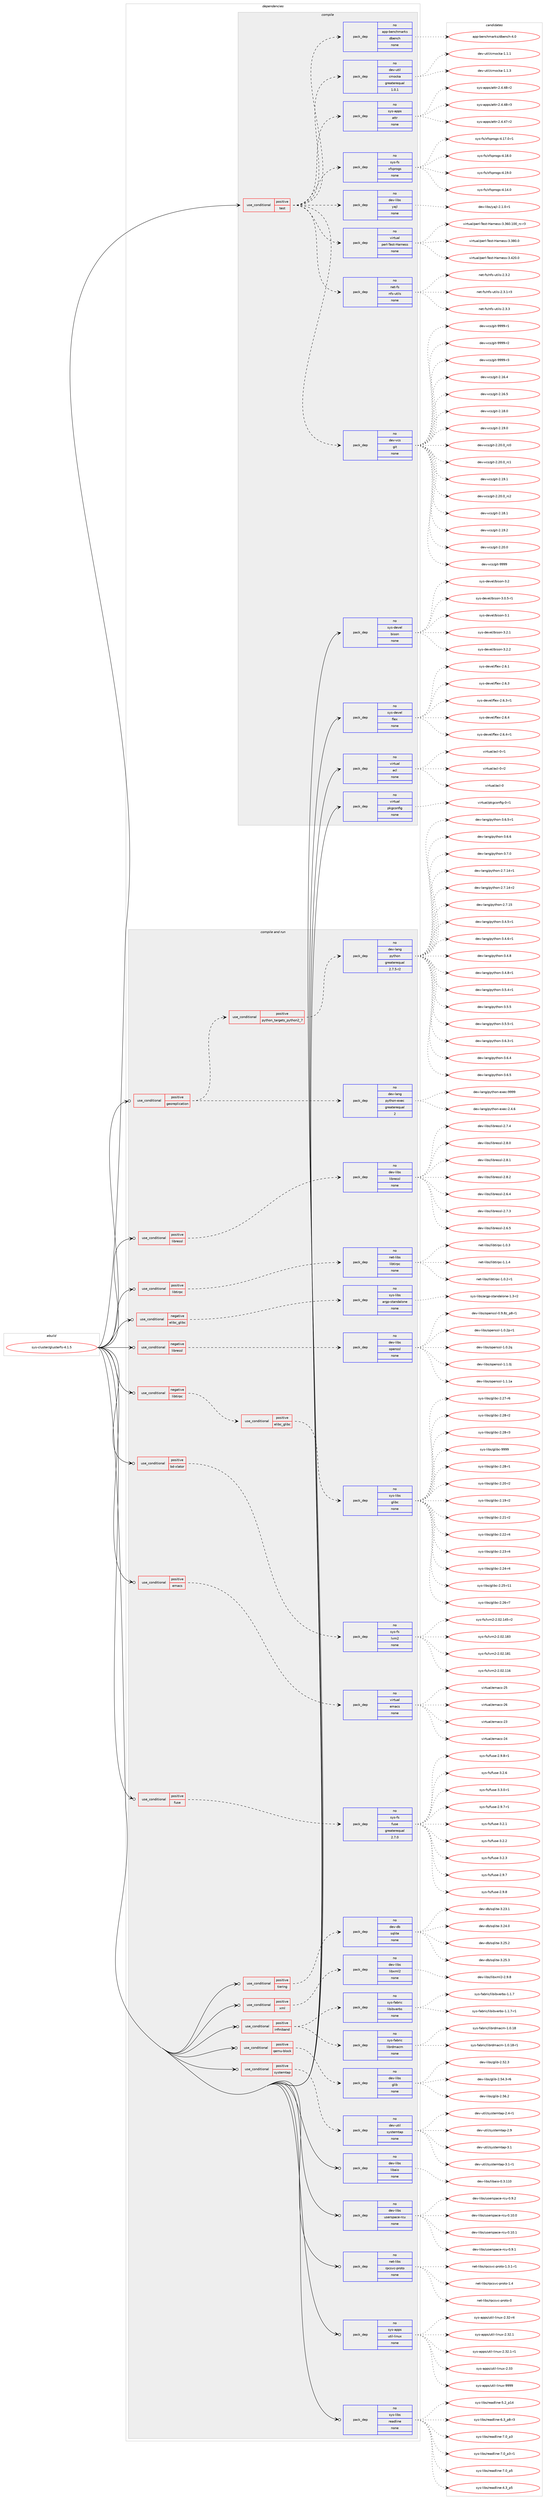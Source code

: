 digraph prolog {

# *************
# Graph options
# *************

newrank=true;
concentrate=true;
compound=true;
graph [rankdir=LR,fontname=Helvetica,fontsize=10,ranksep=1.5];#, ranksep=2.5, nodesep=0.2];
edge  [arrowhead=vee];
node  [fontname=Helvetica,fontsize=10];

# **********
# The ebuild
# **********

subgraph cluster_leftcol {
color=gray;
rank=same;
label=<<i>ebuild</i>>;
id [label="sys-cluster/glusterfs-4.1.5", color=red, width=4, href="../sys-cluster/glusterfs-4.1.5.svg"];
}

# ****************
# The dependencies
# ****************

subgraph cluster_midcol {
color=gray;
label=<<i>dependencies</i>>;
subgraph cluster_compile {
fillcolor="#eeeeee";
style=filled;
label=<<i>compile</i>>;
subgraph cond859 {
dependency6394 [label=<<TABLE BORDER="0" CELLBORDER="1" CELLSPACING="0" CELLPADDING="4"><TR><TD ROWSPAN="3" CELLPADDING="10">use_conditional</TD></TR><TR><TD>positive</TD></TR><TR><TD>test</TD></TR></TABLE>>, shape=none, color=red];
subgraph pack5401 {
dependency6395 [label=<<TABLE BORDER="0" CELLBORDER="1" CELLSPACING="0" CELLPADDING="4" WIDTH="220"><TR><TD ROWSPAN="6" CELLPADDING="30">pack_dep</TD></TR><TR><TD WIDTH="110">no</TD></TR><TR><TD>dev-util</TD></TR><TR><TD>cmocka</TD></TR><TR><TD>greaterequal</TD></TR><TR><TD>1.0.1</TD></TR></TABLE>>, shape=none, color=blue];
}
dependency6394:e -> dependency6395:w [weight=20,style="dashed",arrowhead="vee"];
subgraph pack5402 {
dependency6396 [label=<<TABLE BORDER="0" CELLBORDER="1" CELLSPACING="0" CELLPADDING="4" WIDTH="220"><TR><TD ROWSPAN="6" CELLPADDING="30">pack_dep</TD></TR><TR><TD WIDTH="110">no</TD></TR><TR><TD>app-benchmarks</TD></TR><TR><TD>dbench</TD></TR><TR><TD>none</TD></TR><TR><TD></TD></TR></TABLE>>, shape=none, color=blue];
}
dependency6394:e -> dependency6396:w [weight=20,style="dashed",arrowhead="vee"];
subgraph pack5403 {
dependency6397 [label=<<TABLE BORDER="0" CELLBORDER="1" CELLSPACING="0" CELLPADDING="4" WIDTH="220"><TR><TD ROWSPAN="6" CELLPADDING="30">pack_dep</TD></TR><TR><TD WIDTH="110">no</TD></TR><TR><TD>dev-vcs</TD></TR><TR><TD>git</TD></TR><TR><TD>none</TD></TR><TR><TD></TD></TR></TABLE>>, shape=none, color=blue];
}
dependency6394:e -> dependency6397:w [weight=20,style="dashed",arrowhead="vee"];
subgraph pack5404 {
dependency6398 [label=<<TABLE BORDER="0" CELLBORDER="1" CELLSPACING="0" CELLPADDING="4" WIDTH="220"><TR><TD ROWSPAN="6" CELLPADDING="30">pack_dep</TD></TR><TR><TD WIDTH="110">no</TD></TR><TR><TD>net-fs</TD></TR><TR><TD>nfs-utils</TD></TR><TR><TD>none</TD></TR><TR><TD></TD></TR></TABLE>>, shape=none, color=blue];
}
dependency6394:e -> dependency6398:w [weight=20,style="dashed",arrowhead="vee"];
subgraph pack5405 {
dependency6399 [label=<<TABLE BORDER="0" CELLBORDER="1" CELLSPACING="0" CELLPADDING="4" WIDTH="220"><TR><TD ROWSPAN="6" CELLPADDING="30">pack_dep</TD></TR><TR><TD WIDTH="110">no</TD></TR><TR><TD>virtual</TD></TR><TR><TD>perl-Test-Harness</TD></TR><TR><TD>none</TD></TR><TR><TD></TD></TR></TABLE>>, shape=none, color=blue];
}
dependency6394:e -> dependency6399:w [weight=20,style="dashed",arrowhead="vee"];
subgraph pack5406 {
dependency6400 [label=<<TABLE BORDER="0" CELLBORDER="1" CELLSPACING="0" CELLPADDING="4" WIDTH="220"><TR><TD ROWSPAN="6" CELLPADDING="30">pack_dep</TD></TR><TR><TD WIDTH="110">no</TD></TR><TR><TD>dev-libs</TD></TR><TR><TD>yajl</TD></TR><TR><TD>none</TD></TR><TR><TD></TD></TR></TABLE>>, shape=none, color=blue];
}
dependency6394:e -> dependency6400:w [weight=20,style="dashed",arrowhead="vee"];
subgraph pack5407 {
dependency6401 [label=<<TABLE BORDER="0" CELLBORDER="1" CELLSPACING="0" CELLPADDING="4" WIDTH="220"><TR><TD ROWSPAN="6" CELLPADDING="30">pack_dep</TD></TR><TR><TD WIDTH="110">no</TD></TR><TR><TD>sys-fs</TD></TR><TR><TD>xfsprogs</TD></TR><TR><TD>none</TD></TR><TR><TD></TD></TR></TABLE>>, shape=none, color=blue];
}
dependency6394:e -> dependency6401:w [weight=20,style="dashed",arrowhead="vee"];
subgraph pack5408 {
dependency6402 [label=<<TABLE BORDER="0" CELLBORDER="1" CELLSPACING="0" CELLPADDING="4" WIDTH="220"><TR><TD ROWSPAN="6" CELLPADDING="30">pack_dep</TD></TR><TR><TD WIDTH="110">no</TD></TR><TR><TD>sys-apps</TD></TR><TR><TD>attr</TD></TR><TR><TD>none</TD></TR><TR><TD></TD></TR></TABLE>>, shape=none, color=blue];
}
dependency6394:e -> dependency6402:w [weight=20,style="dashed",arrowhead="vee"];
}
id:e -> dependency6394:w [weight=20,style="solid",arrowhead="vee"];
subgraph pack5409 {
dependency6403 [label=<<TABLE BORDER="0" CELLBORDER="1" CELLSPACING="0" CELLPADDING="4" WIDTH="220"><TR><TD ROWSPAN="6" CELLPADDING="30">pack_dep</TD></TR><TR><TD WIDTH="110">no</TD></TR><TR><TD>sys-devel</TD></TR><TR><TD>bison</TD></TR><TR><TD>none</TD></TR><TR><TD></TD></TR></TABLE>>, shape=none, color=blue];
}
id:e -> dependency6403:w [weight=20,style="solid",arrowhead="vee"];
subgraph pack5410 {
dependency6404 [label=<<TABLE BORDER="0" CELLBORDER="1" CELLSPACING="0" CELLPADDING="4" WIDTH="220"><TR><TD ROWSPAN="6" CELLPADDING="30">pack_dep</TD></TR><TR><TD WIDTH="110">no</TD></TR><TR><TD>sys-devel</TD></TR><TR><TD>flex</TD></TR><TR><TD>none</TD></TR><TR><TD></TD></TR></TABLE>>, shape=none, color=blue];
}
id:e -> dependency6404:w [weight=20,style="solid",arrowhead="vee"];
subgraph pack5411 {
dependency6405 [label=<<TABLE BORDER="0" CELLBORDER="1" CELLSPACING="0" CELLPADDING="4" WIDTH="220"><TR><TD ROWSPAN="6" CELLPADDING="30">pack_dep</TD></TR><TR><TD WIDTH="110">no</TD></TR><TR><TD>virtual</TD></TR><TR><TD>acl</TD></TR><TR><TD>none</TD></TR><TR><TD></TD></TR></TABLE>>, shape=none, color=blue];
}
id:e -> dependency6405:w [weight=20,style="solid",arrowhead="vee"];
subgraph pack5412 {
dependency6406 [label=<<TABLE BORDER="0" CELLBORDER="1" CELLSPACING="0" CELLPADDING="4" WIDTH="220"><TR><TD ROWSPAN="6" CELLPADDING="30">pack_dep</TD></TR><TR><TD WIDTH="110">no</TD></TR><TR><TD>virtual</TD></TR><TR><TD>pkgconfig</TD></TR><TR><TD>none</TD></TR><TR><TD></TD></TR></TABLE>>, shape=none, color=blue];
}
id:e -> dependency6406:w [weight=20,style="solid",arrowhead="vee"];
}
subgraph cluster_compileandrun {
fillcolor="#eeeeee";
style=filled;
label=<<i>compile and run</i>>;
subgraph cond860 {
dependency6407 [label=<<TABLE BORDER="0" CELLBORDER="1" CELLSPACING="0" CELLPADDING="4"><TR><TD ROWSPAN="3" CELLPADDING="10">use_conditional</TD></TR><TR><TD>negative</TD></TR><TR><TD>elibc_glibc</TD></TR></TABLE>>, shape=none, color=red];
subgraph pack5413 {
dependency6408 [label=<<TABLE BORDER="0" CELLBORDER="1" CELLSPACING="0" CELLPADDING="4" WIDTH="220"><TR><TD ROWSPAN="6" CELLPADDING="30">pack_dep</TD></TR><TR><TD WIDTH="110">no</TD></TR><TR><TD>sys-libs</TD></TR><TR><TD>argp-standalone</TD></TR><TR><TD>none</TD></TR><TR><TD></TD></TR></TABLE>>, shape=none, color=blue];
}
dependency6407:e -> dependency6408:w [weight=20,style="dashed",arrowhead="vee"];
}
id:e -> dependency6407:w [weight=20,style="solid",arrowhead="odotvee"];
subgraph cond861 {
dependency6409 [label=<<TABLE BORDER="0" CELLBORDER="1" CELLSPACING="0" CELLPADDING="4"><TR><TD ROWSPAN="3" CELLPADDING="10">use_conditional</TD></TR><TR><TD>negative</TD></TR><TR><TD>libressl</TD></TR></TABLE>>, shape=none, color=red];
subgraph pack5414 {
dependency6410 [label=<<TABLE BORDER="0" CELLBORDER="1" CELLSPACING="0" CELLPADDING="4" WIDTH="220"><TR><TD ROWSPAN="6" CELLPADDING="30">pack_dep</TD></TR><TR><TD WIDTH="110">no</TD></TR><TR><TD>dev-libs</TD></TR><TR><TD>openssl</TD></TR><TR><TD>none</TD></TR><TR><TD></TD></TR></TABLE>>, shape=none, color=blue];
}
dependency6409:e -> dependency6410:w [weight=20,style="dashed",arrowhead="vee"];
}
id:e -> dependency6409:w [weight=20,style="solid",arrowhead="odotvee"];
subgraph cond862 {
dependency6411 [label=<<TABLE BORDER="0" CELLBORDER="1" CELLSPACING="0" CELLPADDING="4"><TR><TD ROWSPAN="3" CELLPADDING="10">use_conditional</TD></TR><TR><TD>negative</TD></TR><TR><TD>libtirpc</TD></TR></TABLE>>, shape=none, color=red];
subgraph cond863 {
dependency6412 [label=<<TABLE BORDER="0" CELLBORDER="1" CELLSPACING="0" CELLPADDING="4"><TR><TD ROWSPAN="3" CELLPADDING="10">use_conditional</TD></TR><TR><TD>positive</TD></TR><TR><TD>elibc_glibc</TD></TR></TABLE>>, shape=none, color=red];
subgraph pack5415 {
dependency6413 [label=<<TABLE BORDER="0" CELLBORDER="1" CELLSPACING="0" CELLPADDING="4" WIDTH="220"><TR><TD ROWSPAN="6" CELLPADDING="30">pack_dep</TD></TR><TR><TD WIDTH="110">no</TD></TR><TR><TD>sys-libs</TD></TR><TR><TD>glibc</TD></TR><TR><TD>none</TD></TR><TR><TD></TD></TR></TABLE>>, shape=none, color=blue];
}
dependency6412:e -> dependency6413:w [weight=20,style="dashed",arrowhead="vee"];
}
dependency6411:e -> dependency6412:w [weight=20,style="dashed",arrowhead="vee"];
}
id:e -> dependency6411:w [weight=20,style="solid",arrowhead="odotvee"];
subgraph cond864 {
dependency6414 [label=<<TABLE BORDER="0" CELLBORDER="1" CELLSPACING="0" CELLPADDING="4"><TR><TD ROWSPAN="3" CELLPADDING="10">use_conditional</TD></TR><TR><TD>positive</TD></TR><TR><TD>bd-xlator</TD></TR></TABLE>>, shape=none, color=red];
subgraph pack5416 {
dependency6415 [label=<<TABLE BORDER="0" CELLBORDER="1" CELLSPACING="0" CELLPADDING="4" WIDTH="220"><TR><TD ROWSPAN="6" CELLPADDING="30">pack_dep</TD></TR><TR><TD WIDTH="110">no</TD></TR><TR><TD>sys-fs</TD></TR><TR><TD>lvm2</TD></TR><TR><TD>none</TD></TR><TR><TD></TD></TR></TABLE>>, shape=none, color=blue];
}
dependency6414:e -> dependency6415:w [weight=20,style="dashed",arrowhead="vee"];
}
id:e -> dependency6414:w [weight=20,style="solid",arrowhead="odotvee"];
subgraph cond865 {
dependency6416 [label=<<TABLE BORDER="0" CELLBORDER="1" CELLSPACING="0" CELLPADDING="4"><TR><TD ROWSPAN="3" CELLPADDING="10">use_conditional</TD></TR><TR><TD>positive</TD></TR><TR><TD>emacs</TD></TR></TABLE>>, shape=none, color=red];
subgraph pack5417 {
dependency6417 [label=<<TABLE BORDER="0" CELLBORDER="1" CELLSPACING="0" CELLPADDING="4" WIDTH="220"><TR><TD ROWSPAN="6" CELLPADDING="30">pack_dep</TD></TR><TR><TD WIDTH="110">no</TD></TR><TR><TD>virtual</TD></TR><TR><TD>emacs</TD></TR><TR><TD>none</TD></TR><TR><TD></TD></TR></TABLE>>, shape=none, color=blue];
}
dependency6416:e -> dependency6417:w [weight=20,style="dashed",arrowhead="vee"];
}
id:e -> dependency6416:w [weight=20,style="solid",arrowhead="odotvee"];
subgraph cond866 {
dependency6418 [label=<<TABLE BORDER="0" CELLBORDER="1" CELLSPACING="0" CELLPADDING="4"><TR><TD ROWSPAN="3" CELLPADDING="10">use_conditional</TD></TR><TR><TD>positive</TD></TR><TR><TD>fuse</TD></TR></TABLE>>, shape=none, color=red];
subgraph pack5418 {
dependency6419 [label=<<TABLE BORDER="0" CELLBORDER="1" CELLSPACING="0" CELLPADDING="4" WIDTH="220"><TR><TD ROWSPAN="6" CELLPADDING="30">pack_dep</TD></TR><TR><TD WIDTH="110">no</TD></TR><TR><TD>sys-fs</TD></TR><TR><TD>fuse</TD></TR><TR><TD>greaterequal</TD></TR><TR><TD>2.7.0</TD></TR></TABLE>>, shape=none, color=blue];
}
dependency6418:e -> dependency6419:w [weight=20,style="dashed",arrowhead="vee"];
}
id:e -> dependency6418:w [weight=20,style="solid",arrowhead="odotvee"];
subgraph cond867 {
dependency6420 [label=<<TABLE BORDER="0" CELLBORDER="1" CELLSPACING="0" CELLPADDING="4"><TR><TD ROWSPAN="3" CELLPADDING="10">use_conditional</TD></TR><TR><TD>positive</TD></TR><TR><TD>georeplication</TD></TR></TABLE>>, shape=none, color=red];
subgraph cond868 {
dependency6421 [label=<<TABLE BORDER="0" CELLBORDER="1" CELLSPACING="0" CELLPADDING="4"><TR><TD ROWSPAN="3" CELLPADDING="10">use_conditional</TD></TR><TR><TD>positive</TD></TR><TR><TD>python_targets_python2_7</TD></TR></TABLE>>, shape=none, color=red];
subgraph pack5419 {
dependency6422 [label=<<TABLE BORDER="0" CELLBORDER="1" CELLSPACING="0" CELLPADDING="4" WIDTH="220"><TR><TD ROWSPAN="6" CELLPADDING="30">pack_dep</TD></TR><TR><TD WIDTH="110">no</TD></TR><TR><TD>dev-lang</TD></TR><TR><TD>python</TD></TR><TR><TD>greaterequal</TD></TR><TR><TD>2.7.5-r2</TD></TR></TABLE>>, shape=none, color=blue];
}
dependency6421:e -> dependency6422:w [weight=20,style="dashed",arrowhead="vee"];
}
dependency6420:e -> dependency6421:w [weight=20,style="dashed",arrowhead="vee"];
subgraph pack5420 {
dependency6423 [label=<<TABLE BORDER="0" CELLBORDER="1" CELLSPACING="0" CELLPADDING="4" WIDTH="220"><TR><TD ROWSPAN="6" CELLPADDING="30">pack_dep</TD></TR><TR><TD WIDTH="110">no</TD></TR><TR><TD>dev-lang</TD></TR><TR><TD>python-exec</TD></TR><TR><TD>greaterequal</TD></TR><TR><TD>2</TD></TR></TABLE>>, shape=none, color=blue];
}
dependency6420:e -> dependency6423:w [weight=20,style="dashed",arrowhead="vee"];
}
id:e -> dependency6420:w [weight=20,style="solid",arrowhead="odotvee"];
subgraph cond869 {
dependency6424 [label=<<TABLE BORDER="0" CELLBORDER="1" CELLSPACING="0" CELLPADDING="4"><TR><TD ROWSPAN="3" CELLPADDING="10">use_conditional</TD></TR><TR><TD>positive</TD></TR><TR><TD>infiniband</TD></TR></TABLE>>, shape=none, color=red];
subgraph pack5421 {
dependency6425 [label=<<TABLE BORDER="0" CELLBORDER="1" CELLSPACING="0" CELLPADDING="4" WIDTH="220"><TR><TD ROWSPAN="6" CELLPADDING="30">pack_dep</TD></TR><TR><TD WIDTH="110">no</TD></TR><TR><TD>sys-fabric</TD></TR><TR><TD>libibverbs</TD></TR><TR><TD>none</TD></TR><TR><TD></TD></TR></TABLE>>, shape=none, color=blue];
}
dependency6424:e -> dependency6425:w [weight=20,style="dashed",arrowhead="vee"];
subgraph pack5422 {
dependency6426 [label=<<TABLE BORDER="0" CELLBORDER="1" CELLSPACING="0" CELLPADDING="4" WIDTH="220"><TR><TD ROWSPAN="6" CELLPADDING="30">pack_dep</TD></TR><TR><TD WIDTH="110">no</TD></TR><TR><TD>sys-fabric</TD></TR><TR><TD>librdmacm</TD></TR><TR><TD>none</TD></TR><TR><TD></TD></TR></TABLE>>, shape=none, color=blue];
}
dependency6424:e -> dependency6426:w [weight=20,style="dashed",arrowhead="vee"];
}
id:e -> dependency6424:w [weight=20,style="solid",arrowhead="odotvee"];
subgraph cond870 {
dependency6427 [label=<<TABLE BORDER="0" CELLBORDER="1" CELLSPACING="0" CELLPADDING="4"><TR><TD ROWSPAN="3" CELLPADDING="10">use_conditional</TD></TR><TR><TD>positive</TD></TR><TR><TD>libressl</TD></TR></TABLE>>, shape=none, color=red];
subgraph pack5423 {
dependency6428 [label=<<TABLE BORDER="0" CELLBORDER="1" CELLSPACING="0" CELLPADDING="4" WIDTH="220"><TR><TD ROWSPAN="6" CELLPADDING="30">pack_dep</TD></TR><TR><TD WIDTH="110">no</TD></TR><TR><TD>dev-libs</TD></TR><TR><TD>libressl</TD></TR><TR><TD>none</TD></TR><TR><TD></TD></TR></TABLE>>, shape=none, color=blue];
}
dependency6427:e -> dependency6428:w [weight=20,style="dashed",arrowhead="vee"];
}
id:e -> dependency6427:w [weight=20,style="solid",arrowhead="odotvee"];
subgraph cond871 {
dependency6429 [label=<<TABLE BORDER="0" CELLBORDER="1" CELLSPACING="0" CELLPADDING="4"><TR><TD ROWSPAN="3" CELLPADDING="10">use_conditional</TD></TR><TR><TD>positive</TD></TR><TR><TD>libtirpc</TD></TR></TABLE>>, shape=none, color=red];
subgraph pack5424 {
dependency6430 [label=<<TABLE BORDER="0" CELLBORDER="1" CELLSPACING="0" CELLPADDING="4" WIDTH="220"><TR><TD ROWSPAN="6" CELLPADDING="30">pack_dep</TD></TR><TR><TD WIDTH="110">no</TD></TR><TR><TD>net-libs</TD></TR><TR><TD>libtirpc</TD></TR><TR><TD>none</TD></TR><TR><TD></TD></TR></TABLE>>, shape=none, color=blue];
}
dependency6429:e -> dependency6430:w [weight=20,style="dashed",arrowhead="vee"];
}
id:e -> dependency6429:w [weight=20,style="solid",arrowhead="odotvee"];
subgraph cond872 {
dependency6431 [label=<<TABLE BORDER="0" CELLBORDER="1" CELLSPACING="0" CELLPADDING="4"><TR><TD ROWSPAN="3" CELLPADDING="10">use_conditional</TD></TR><TR><TD>positive</TD></TR><TR><TD>qemu-block</TD></TR></TABLE>>, shape=none, color=red];
subgraph pack5425 {
dependency6432 [label=<<TABLE BORDER="0" CELLBORDER="1" CELLSPACING="0" CELLPADDING="4" WIDTH="220"><TR><TD ROWSPAN="6" CELLPADDING="30">pack_dep</TD></TR><TR><TD WIDTH="110">no</TD></TR><TR><TD>dev-libs</TD></TR><TR><TD>glib</TD></TR><TR><TD>none</TD></TR><TR><TD></TD></TR></TABLE>>, shape=none, color=blue];
}
dependency6431:e -> dependency6432:w [weight=20,style="dashed",arrowhead="vee"];
}
id:e -> dependency6431:w [weight=20,style="solid",arrowhead="odotvee"];
subgraph cond873 {
dependency6433 [label=<<TABLE BORDER="0" CELLBORDER="1" CELLSPACING="0" CELLPADDING="4"><TR><TD ROWSPAN="3" CELLPADDING="10">use_conditional</TD></TR><TR><TD>positive</TD></TR><TR><TD>systemtap</TD></TR></TABLE>>, shape=none, color=red];
subgraph pack5426 {
dependency6434 [label=<<TABLE BORDER="0" CELLBORDER="1" CELLSPACING="0" CELLPADDING="4" WIDTH="220"><TR><TD ROWSPAN="6" CELLPADDING="30">pack_dep</TD></TR><TR><TD WIDTH="110">no</TD></TR><TR><TD>dev-util</TD></TR><TR><TD>systemtap</TD></TR><TR><TD>none</TD></TR><TR><TD></TD></TR></TABLE>>, shape=none, color=blue];
}
dependency6433:e -> dependency6434:w [weight=20,style="dashed",arrowhead="vee"];
}
id:e -> dependency6433:w [weight=20,style="solid",arrowhead="odotvee"];
subgraph cond874 {
dependency6435 [label=<<TABLE BORDER="0" CELLBORDER="1" CELLSPACING="0" CELLPADDING="4"><TR><TD ROWSPAN="3" CELLPADDING="10">use_conditional</TD></TR><TR><TD>positive</TD></TR><TR><TD>tiering</TD></TR></TABLE>>, shape=none, color=red];
subgraph pack5427 {
dependency6436 [label=<<TABLE BORDER="0" CELLBORDER="1" CELLSPACING="0" CELLPADDING="4" WIDTH="220"><TR><TD ROWSPAN="6" CELLPADDING="30">pack_dep</TD></TR><TR><TD WIDTH="110">no</TD></TR><TR><TD>dev-db</TD></TR><TR><TD>sqlite</TD></TR><TR><TD>none</TD></TR><TR><TD></TD></TR></TABLE>>, shape=none, color=blue];
}
dependency6435:e -> dependency6436:w [weight=20,style="dashed",arrowhead="vee"];
}
id:e -> dependency6435:w [weight=20,style="solid",arrowhead="odotvee"];
subgraph cond875 {
dependency6437 [label=<<TABLE BORDER="0" CELLBORDER="1" CELLSPACING="0" CELLPADDING="4"><TR><TD ROWSPAN="3" CELLPADDING="10">use_conditional</TD></TR><TR><TD>positive</TD></TR><TR><TD>xml</TD></TR></TABLE>>, shape=none, color=red];
subgraph pack5428 {
dependency6438 [label=<<TABLE BORDER="0" CELLBORDER="1" CELLSPACING="0" CELLPADDING="4" WIDTH="220"><TR><TD ROWSPAN="6" CELLPADDING="30">pack_dep</TD></TR><TR><TD WIDTH="110">no</TD></TR><TR><TD>dev-libs</TD></TR><TR><TD>libxml2</TD></TR><TR><TD>none</TD></TR><TR><TD></TD></TR></TABLE>>, shape=none, color=blue];
}
dependency6437:e -> dependency6438:w [weight=20,style="dashed",arrowhead="vee"];
}
id:e -> dependency6437:w [weight=20,style="solid",arrowhead="odotvee"];
subgraph pack5429 {
dependency6439 [label=<<TABLE BORDER="0" CELLBORDER="1" CELLSPACING="0" CELLPADDING="4" WIDTH="220"><TR><TD ROWSPAN="6" CELLPADDING="30">pack_dep</TD></TR><TR><TD WIDTH="110">no</TD></TR><TR><TD>dev-libs</TD></TR><TR><TD>libaio</TD></TR><TR><TD>none</TD></TR><TR><TD></TD></TR></TABLE>>, shape=none, color=blue];
}
id:e -> dependency6439:w [weight=20,style="solid",arrowhead="odotvee"];
subgraph pack5430 {
dependency6440 [label=<<TABLE BORDER="0" CELLBORDER="1" CELLSPACING="0" CELLPADDING="4" WIDTH="220"><TR><TD ROWSPAN="6" CELLPADDING="30">pack_dep</TD></TR><TR><TD WIDTH="110">no</TD></TR><TR><TD>dev-libs</TD></TR><TR><TD>userspace-rcu</TD></TR><TR><TD>none</TD></TR><TR><TD></TD></TR></TABLE>>, shape=none, color=blue];
}
id:e -> dependency6440:w [weight=20,style="solid",arrowhead="odotvee"];
subgraph pack5431 {
dependency6441 [label=<<TABLE BORDER="0" CELLBORDER="1" CELLSPACING="0" CELLPADDING="4" WIDTH="220"><TR><TD ROWSPAN="6" CELLPADDING="30">pack_dep</TD></TR><TR><TD WIDTH="110">no</TD></TR><TR><TD>net-libs</TD></TR><TR><TD>rpcsvc-proto</TD></TR><TR><TD>none</TD></TR><TR><TD></TD></TR></TABLE>>, shape=none, color=blue];
}
id:e -> dependency6441:w [weight=20,style="solid",arrowhead="odotvee"];
subgraph pack5432 {
dependency6442 [label=<<TABLE BORDER="0" CELLBORDER="1" CELLSPACING="0" CELLPADDING="4" WIDTH="220"><TR><TD ROWSPAN="6" CELLPADDING="30">pack_dep</TD></TR><TR><TD WIDTH="110">no</TD></TR><TR><TD>sys-apps</TD></TR><TR><TD>util-linux</TD></TR><TR><TD>none</TD></TR><TR><TD></TD></TR></TABLE>>, shape=none, color=blue];
}
id:e -> dependency6442:w [weight=20,style="solid",arrowhead="odotvee"];
subgraph pack5433 {
dependency6443 [label=<<TABLE BORDER="0" CELLBORDER="1" CELLSPACING="0" CELLPADDING="4" WIDTH="220"><TR><TD ROWSPAN="6" CELLPADDING="30">pack_dep</TD></TR><TR><TD WIDTH="110">no</TD></TR><TR><TD>sys-libs</TD></TR><TR><TD>readline</TD></TR><TR><TD>none</TD></TR><TR><TD></TD></TR></TABLE>>, shape=none, color=blue];
}
id:e -> dependency6443:w [weight=20,style="solid",arrowhead="odotvee"];
}
subgraph cluster_run {
fillcolor="#eeeeee";
style=filled;
label=<<i>run</i>>;
}
}

# **************
# The candidates
# **************

subgraph cluster_choices {
rank=same;
color=gray;
label=<<i>candidates</i>>;

subgraph choice5401 {
color=black;
nodesep=1;
choice1001011184511711610510847991091119910797454946494649 [label="dev-util/cmocka-1.1.1", color=red, width=4,href="../dev-util/cmocka-1.1.1.svg"];
choice1001011184511711610510847991091119910797454946494651 [label="dev-util/cmocka-1.1.3", color=red, width=4,href="../dev-util/cmocka-1.1.3.svg"];
dependency6395:e -> choice1001011184511711610510847991091119910797454946494649:w [style=dotted,weight="100"];
dependency6395:e -> choice1001011184511711610510847991091119910797454946494651:w [style=dotted,weight="100"];
}
subgraph choice5402 {
color=black;
nodesep=1;
choice971121124598101110991041099711410711547100981011109910445524648 [label="app-benchmarks/dbench-4.0", color=red, width=4,href="../app-benchmarks/dbench-4.0.svg"];
dependency6396:e -> choice971121124598101110991041099711410711547100981011109910445524648:w [style=dotted,weight="100"];
}
subgraph choice5403 {
color=black;
nodesep=1;
choice10010111845118991154710310511645504649544652 [label="dev-vcs/git-2.16.4", color=red, width=4,href="../dev-vcs/git-2.16.4.svg"];
choice10010111845118991154710310511645504649544653 [label="dev-vcs/git-2.16.5", color=red, width=4,href="../dev-vcs/git-2.16.5.svg"];
choice10010111845118991154710310511645504649564648 [label="dev-vcs/git-2.18.0", color=red, width=4,href="../dev-vcs/git-2.18.0.svg"];
choice10010111845118991154710310511645504649574648 [label="dev-vcs/git-2.19.0", color=red, width=4,href="../dev-vcs/git-2.19.0.svg"];
choice10010111845118991154710310511645504650484648951149948 [label="dev-vcs/git-2.20.0_rc0", color=red, width=4,href="../dev-vcs/git-2.20.0_rc0.svg"];
choice10010111845118991154710310511645504650484648951149949 [label="dev-vcs/git-2.20.0_rc1", color=red, width=4,href="../dev-vcs/git-2.20.0_rc1.svg"];
choice10010111845118991154710310511645504649574649 [label="dev-vcs/git-2.19.1", color=red, width=4,href="../dev-vcs/git-2.19.1.svg"];
choice10010111845118991154710310511645504650484648951149950 [label="dev-vcs/git-2.20.0_rc2", color=red, width=4,href="../dev-vcs/git-2.20.0_rc2.svg"];
choice10010111845118991154710310511645504649564649 [label="dev-vcs/git-2.18.1", color=red, width=4,href="../dev-vcs/git-2.18.1.svg"];
choice10010111845118991154710310511645504649574650 [label="dev-vcs/git-2.19.2", color=red, width=4,href="../dev-vcs/git-2.19.2.svg"];
choice10010111845118991154710310511645504650484648 [label="dev-vcs/git-2.20.0", color=red, width=4,href="../dev-vcs/git-2.20.0.svg"];
choice1001011184511899115471031051164557575757 [label="dev-vcs/git-9999", color=red, width=4,href="../dev-vcs/git-9999.svg"];
choice10010111845118991154710310511645575757574511449 [label="dev-vcs/git-9999-r1", color=red, width=4,href="../dev-vcs/git-9999-r1.svg"];
choice10010111845118991154710310511645575757574511450 [label="dev-vcs/git-9999-r2", color=red, width=4,href="../dev-vcs/git-9999-r2.svg"];
choice10010111845118991154710310511645575757574511451 [label="dev-vcs/git-9999-r3", color=red, width=4,href="../dev-vcs/git-9999-r3.svg"];
dependency6397:e -> choice10010111845118991154710310511645504649544652:w [style=dotted,weight="100"];
dependency6397:e -> choice10010111845118991154710310511645504649544653:w [style=dotted,weight="100"];
dependency6397:e -> choice10010111845118991154710310511645504649564648:w [style=dotted,weight="100"];
dependency6397:e -> choice10010111845118991154710310511645504649574648:w [style=dotted,weight="100"];
dependency6397:e -> choice10010111845118991154710310511645504650484648951149948:w [style=dotted,weight="100"];
dependency6397:e -> choice10010111845118991154710310511645504650484648951149949:w [style=dotted,weight="100"];
dependency6397:e -> choice10010111845118991154710310511645504649574649:w [style=dotted,weight="100"];
dependency6397:e -> choice10010111845118991154710310511645504650484648951149950:w [style=dotted,weight="100"];
dependency6397:e -> choice10010111845118991154710310511645504649564649:w [style=dotted,weight="100"];
dependency6397:e -> choice10010111845118991154710310511645504649574650:w [style=dotted,weight="100"];
dependency6397:e -> choice10010111845118991154710310511645504650484648:w [style=dotted,weight="100"];
dependency6397:e -> choice1001011184511899115471031051164557575757:w [style=dotted,weight="100"];
dependency6397:e -> choice10010111845118991154710310511645575757574511449:w [style=dotted,weight="100"];
dependency6397:e -> choice10010111845118991154710310511645575757574511450:w [style=dotted,weight="100"];
dependency6397:e -> choice10010111845118991154710310511645575757574511451:w [style=dotted,weight="100"];
}
subgraph choice5404 {
color=black;
nodesep=1;
choice110101116451021154711010211545117116105108115455046514650 [label="net-fs/nfs-utils-2.3.2", color=red, width=4,href="../net-fs/nfs-utils-2.3.2.svg"];
choice1101011164510211547110102115451171161051081154550465146494511451 [label="net-fs/nfs-utils-2.3.1-r3", color=red, width=4,href="../net-fs/nfs-utils-2.3.1-r3.svg"];
choice110101116451021154711010211545117116105108115455046514651 [label="net-fs/nfs-utils-2.3.3", color=red, width=4,href="../net-fs/nfs-utils-2.3.3.svg"];
dependency6398:e -> choice110101116451021154711010211545117116105108115455046514650:w [style=dotted,weight="100"];
dependency6398:e -> choice1101011164510211547110102115451171161051081154550465146494511451:w [style=dotted,weight="100"];
dependency6398:e -> choice110101116451021154711010211545117116105108115455046514651:w [style=dotted,weight="100"];
}
subgraph choice5405 {
color=black;
nodesep=1;
choice118105114116117971084711210111410845841011151164572971141101011151154551465154484649484895114994511451 [label="virtual/perl-Test-Harness-3.360.100_rc-r3", color=red, width=4,href="../virtual/perl-Test-Harness-3.360.100_rc-r3.svg"];
choice118105114116117971084711210111410845841011151164572971141101011151154551465156484648 [label="virtual/perl-Test-Harness-3.380.0", color=red, width=4,href="../virtual/perl-Test-Harness-3.380.0.svg"];
choice118105114116117971084711210111410845841011151164572971141101011151154551465250484648 [label="virtual/perl-Test-Harness-3.420.0", color=red, width=4,href="../virtual/perl-Test-Harness-3.420.0.svg"];
dependency6399:e -> choice118105114116117971084711210111410845841011151164572971141101011151154551465154484649484895114994511451:w [style=dotted,weight="100"];
dependency6399:e -> choice118105114116117971084711210111410845841011151164572971141101011151154551465156484648:w [style=dotted,weight="100"];
dependency6399:e -> choice118105114116117971084711210111410845841011151164572971141101011151154551465250484648:w [style=dotted,weight="100"];
}
subgraph choice5406 {
color=black;
nodesep=1;
choice100101118451081059811547121971061084550464946484511449 [label="dev-libs/yajl-2.1.0-r1", color=red, width=4,href="../dev-libs/yajl-2.1.0-r1.svg"];
dependency6400:e -> choice100101118451081059811547121971061084550464946484511449:w [style=dotted,weight="100"];
}
subgraph choice5407 {
color=black;
nodesep=1;
choice115121115451021154712010211511211411110311545524649524648 [label="sys-fs/xfsprogs-4.14.0", color=red, width=4,href="../sys-fs/xfsprogs-4.14.0.svg"];
choice1151211154510211547120102115112114111103115455246495546484511449 [label="sys-fs/xfsprogs-4.17.0-r1", color=red, width=4,href="../sys-fs/xfsprogs-4.17.0-r1.svg"];
choice115121115451021154712010211511211411110311545524649564648 [label="sys-fs/xfsprogs-4.18.0", color=red, width=4,href="../sys-fs/xfsprogs-4.18.0.svg"];
choice115121115451021154712010211511211411110311545524649574648 [label="sys-fs/xfsprogs-4.19.0", color=red, width=4,href="../sys-fs/xfsprogs-4.19.0.svg"];
dependency6401:e -> choice115121115451021154712010211511211411110311545524649524648:w [style=dotted,weight="100"];
dependency6401:e -> choice1151211154510211547120102115112114111103115455246495546484511449:w [style=dotted,weight="100"];
dependency6401:e -> choice115121115451021154712010211511211411110311545524649564648:w [style=dotted,weight="100"];
dependency6401:e -> choice115121115451021154712010211511211411110311545524649574648:w [style=dotted,weight="100"];
}
subgraph choice5408 {
color=black;
nodesep=1;
choice11512111545971121121154797116116114455046524652554511450 [label="sys-apps/attr-2.4.47-r2", color=red, width=4,href="../sys-apps/attr-2.4.47-r2.svg"];
choice11512111545971121121154797116116114455046524652564511450 [label="sys-apps/attr-2.4.48-r2", color=red, width=4,href="../sys-apps/attr-2.4.48-r2.svg"];
choice11512111545971121121154797116116114455046524652564511451 [label="sys-apps/attr-2.4.48-r3", color=red, width=4,href="../sys-apps/attr-2.4.48-r3.svg"];
dependency6402:e -> choice11512111545971121121154797116116114455046524652554511450:w [style=dotted,weight="100"];
dependency6402:e -> choice11512111545971121121154797116116114455046524652564511450:w [style=dotted,weight="100"];
dependency6402:e -> choice11512111545971121121154797116116114455046524652564511451:w [style=dotted,weight="100"];
}
subgraph choice5409 {
color=black;
nodesep=1;
choice11512111545100101118101108479810511511111045514650 [label="sys-devel/bison-3.2", color=red, width=4,href="../sys-devel/bison-3.2.svg"];
choice1151211154510010111810110847981051151111104551464846534511449 [label="sys-devel/bison-3.0.5-r1", color=red, width=4,href="../sys-devel/bison-3.0.5-r1.svg"];
choice11512111545100101118101108479810511511111045514649 [label="sys-devel/bison-3.1", color=red, width=4,href="../sys-devel/bison-3.1.svg"];
choice115121115451001011181011084798105115111110455146504649 [label="sys-devel/bison-3.2.1", color=red, width=4,href="../sys-devel/bison-3.2.1.svg"];
choice115121115451001011181011084798105115111110455146504650 [label="sys-devel/bison-3.2.2", color=red, width=4,href="../sys-devel/bison-3.2.2.svg"];
dependency6403:e -> choice11512111545100101118101108479810511511111045514650:w [style=dotted,weight="100"];
dependency6403:e -> choice1151211154510010111810110847981051151111104551464846534511449:w [style=dotted,weight="100"];
dependency6403:e -> choice11512111545100101118101108479810511511111045514649:w [style=dotted,weight="100"];
dependency6403:e -> choice115121115451001011181011084798105115111110455146504649:w [style=dotted,weight="100"];
dependency6403:e -> choice115121115451001011181011084798105115111110455146504650:w [style=dotted,weight="100"];
}
subgraph choice5410 {
color=black;
nodesep=1;
choice1151211154510010111810110847102108101120455046544649 [label="sys-devel/flex-2.6.1", color=red, width=4,href="../sys-devel/flex-2.6.1.svg"];
choice1151211154510010111810110847102108101120455046544651 [label="sys-devel/flex-2.6.3", color=red, width=4,href="../sys-devel/flex-2.6.3.svg"];
choice11512111545100101118101108471021081011204550465446514511449 [label="sys-devel/flex-2.6.3-r1", color=red, width=4,href="../sys-devel/flex-2.6.3-r1.svg"];
choice1151211154510010111810110847102108101120455046544652 [label="sys-devel/flex-2.6.4", color=red, width=4,href="../sys-devel/flex-2.6.4.svg"];
choice11512111545100101118101108471021081011204550465446524511449 [label="sys-devel/flex-2.6.4-r1", color=red, width=4,href="../sys-devel/flex-2.6.4-r1.svg"];
dependency6404:e -> choice1151211154510010111810110847102108101120455046544649:w [style=dotted,weight="100"];
dependency6404:e -> choice1151211154510010111810110847102108101120455046544651:w [style=dotted,weight="100"];
dependency6404:e -> choice11512111545100101118101108471021081011204550465446514511449:w [style=dotted,weight="100"];
dependency6404:e -> choice1151211154510010111810110847102108101120455046544652:w [style=dotted,weight="100"];
dependency6404:e -> choice11512111545100101118101108471021081011204550465446524511449:w [style=dotted,weight="100"];
}
subgraph choice5411 {
color=black;
nodesep=1;
choice118105114116117971084797991084548 [label="virtual/acl-0", color=red, width=4,href="../virtual/acl-0.svg"];
choice1181051141161179710847979910845484511449 [label="virtual/acl-0-r1", color=red, width=4,href="../virtual/acl-0-r1.svg"];
choice1181051141161179710847979910845484511450 [label="virtual/acl-0-r2", color=red, width=4,href="../virtual/acl-0-r2.svg"];
dependency6405:e -> choice118105114116117971084797991084548:w [style=dotted,weight="100"];
dependency6405:e -> choice1181051141161179710847979910845484511449:w [style=dotted,weight="100"];
dependency6405:e -> choice1181051141161179710847979910845484511450:w [style=dotted,weight="100"];
}
subgraph choice5412 {
color=black;
nodesep=1;
choice11810511411611797108471121071039911111010210510345484511449 [label="virtual/pkgconfig-0-r1", color=red, width=4,href="../virtual/pkgconfig-0-r1.svg"];
dependency6406:e -> choice11810511411611797108471121071039911111010210510345484511449:w [style=dotted,weight="100"];
}
subgraph choice5413 {
color=black;
nodesep=1;
choice11512111545108105981154797114103112451151169711010097108111110101454946514511450 [label="sys-libs/argp-standalone-1.3-r2", color=red, width=4,href="../sys-libs/argp-standalone-1.3-r2.svg"];
dependency6408:e -> choice11512111545108105981154797114103112451151169711010097108111110101454946514511450:w [style=dotted,weight="100"];
}
subgraph choice5414 {
color=black;
nodesep=1;
choice10010111845108105981154711111210111011511510845484657465612295112564511449 [label="dev-libs/openssl-0.9.8z_p8-r1", color=red, width=4,href="../dev-libs/openssl-0.9.8z_p8-r1.svg"];
choice1001011184510810598115471111121011101151151084549464846501124511449 [label="dev-libs/openssl-1.0.2p-r1", color=red, width=4,href="../dev-libs/openssl-1.0.2p-r1.svg"];
choice100101118451081059811547111112101110115115108454946484650113 [label="dev-libs/openssl-1.0.2q", color=red, width=4,href="../dev-libs/openssl-1.0.2q.svg"];
choice100101118451081059811547111112101110115115108454946494648106 [label="dev-libs/openssl-1.1.0j", color=red, width=4,href="../dev-libs/openssl-1.1.0j.svg"];
choice10010111845108105981154711111210111011511510845494649464997 [label="dev-libs/openssl-1.1.1a", color=red, width=4,href="../dev-libs/openssl-1.1.1a.svg"];
dependency6410:e -> choice10010111845108105981154711111210111011511510845484657465612295112564511449:w [style=dotted,weight="100"];
dependency6410:e -> choice1001011184510810598115471111121011101151151084549464846501124511449:w [style=dotted,weight="100"];
dependency6410:e -> choice100101118451081059811547111112101110115115108454946484650113:w [style=dotted,weight="100"];
dependency6410:e -> choice100101118451081059811547111112101110115115108454946494648106:w [style=dotted,weight="100"];
dependency6410:e -> choice10010111845108105981154711111210111011511510845494649464997:w [style=dotted,weight="100"];
}
subgraph choice5415 {
color=black;
nodesep=1;
choice115121115451081059811547103108105989945504650564511449 [label="sys-libs/glibc-2.28-r1", color=red, width=4,href="../sys-libs/glibc-2.28-r1.svg"];
choice115121115451081059811547103108105989945504650484511450 [label="sys-libs/glibc-2.20-r2", color=red, width=4,href="../sys-libs/glibc-2.20-r2.svg"];
choice115121115451081059811547103108105989945504649574511450 [label="sys-libs/glibc-2.19-r2", color=red, width=4,href="../sys-libs/glibc-2.19-r2.svg"];
choice115121115451081059811547103108105989945504650494511450 [label="sys-libs/glibc-2.21-r2", color=red, width=4,href="../sys-libs/glibc-2.21-r2.svg"];
choice115121115451081059811547103108105989945504650504511452 [label="sys-libs/glibc-2.22-r4", color=red, width=4,href="../sys-libs/glibc-2.22-r4.svg"];
choice115121115451081059811547103108105989945504650514511452 [label="sys-libs/glibc-2.23-r4", color=red, width=4,href="../sys-libs/glibc-2.23-r4.svg"];
choice115121115451081059811547103108105989945504650524511452 [label="sys-libs/glibc-2.24-r4", color=red, width=4,href="../sys-libs/glibc-2.24-r4.svg"];
choice11512111545108105981154710310810598994550465053451144949 [label="sys-libs/glibc-2.25-r11", color=red, width=4,href="../sys-libs/glibc-2.25-r11.svg"];
choice115121115451081059811547103108105989945504650544511455 [label="sys-libs/glibc-2.26-r7", color=red, width=4,href="../sys-libs/glibc-2.26-r7.svg"];
choice115121115451081059811547103108105989945504650554511454 [label="sys-libs/glibc-2.27-r6", color=red, width=4,href="../sys-libs/glibc-2.27-r6.svg"];
choice115121115451081059811547103108105989945504650564511450 [label="sys-libs/glibc-2.28-r2", color=red, width=4,href="../sys-libs/glibc-2.28-r2.svg"];
choice115121115451081059811547103108105989945504650564511451 [label="sys-libs/glibc-2.28-r3", color=red, width=4,href="../sys-libs/glibc-2.28-r3.svg"];
choice11512111545108105981154710310810598994557575757 [label="sys-libs/glibc-9999", color=red, width=4,href="../sys-libs/glibc-9999.svg"];
dependency6413:e -> choice115121115451081059811547103108105989945504650564511449:w [style=dotted,weight="100"];
dependency6413:e -> choice115121115451081059811547103108105989945504650484511450:w [style=dotted,weight="100"];
dependency6413:e -> choice115121115451081059811547103108105989945504649574511450:w [style=dotted,weight="100"];
dependency6413:e -> choice115121115451081059811547103108105989945504650494511450:w [style=dotted,weight="100"];
dependency6413:e -> choice115121115451081059811547103108105989945504650504511452:w [style=dotted,weight="100"];
dependency6413:e -> choice115121115451081059811547103108105989945504650514511452:w [style=dotted,weight="100"];
dependency6413:e -> choice115121115451081059811547103108105989945504650524511452:w [style=dotted,weight="100"];
dependency6413:e -> choice11512111545108105981154710310810598994550465053451144949:w [style=dotted,weight="100"];
dependency6413:e -> choice115121115451081059811547103108105989945504650544511455:w [style=dotted,weight="100"];
dependency6413:e -> choice115121115451081059811547103108105989945504650554511454:w [style=dotted,weight="100"];
dependency6413:e -> choice115121115451081059811547103108105989945504650564511450:w [style=dotted,weight="100"];
dependency6413:e -> choice115121115451081059811547103108105989945504650564511451:w [style=dotted,weight="100"];
dependency6413:e -> choice11512111545108105981154710310810598994557575757:w [style=dotted,weight="100"];
}
subgraph choice5416 {
color=black;
nodesep=1;
choice115121115451021154710811810950455046485046495649 [label="sys-fs/lvm2-2.02.181", color=red, width=4,href="../sys-fs/lvm2-2.02.181.svg"];
choice115121115451021154710811810950455046485046494954 [label="sys-fs/lvm2-2.02.116", color=red, width=4,href="../sys-fs/lvm2-2.02.116.svg"];
choice1151211154510211547108118109504550464850464952534511450 [label="sys-fs/lvm2-2.02.145-r2", color=red, width=4,href="../sys-fs/lvm2-2.02.145-r2.svg"];
choice115121115451021154710811810950455046485046495651 [label="sys-fs/lvm2-2.02.183", color=red, width=4,href="../sys-fs/lvm2-2.02.183.svg"];
dependency6415:e -> choice115121115451021154710811810950455046485046495649:w [style=dotted,weight="100"];
dependency6415:e -> choice115121115451021154710811810950455046485046494954:w [style=dotted,weight="100"];
dependency6415:e -> choice1151211154510211547108118109504550464850464952534511450:w [style=dotted,weight="100"];
dependency6415:e -> choice115121115451021154710811810950455046485046495651:w [style=dotted,weight="100"];
}
subgraph choice5417 {
color=black;
nodesep=1;
choice11810511411611797108471011099799115455051 [label="virtual/emacs-23", color=red, width=4,href="../virtual/emacs-23.svg"];
choice11810511411611797108471011099799115455052 [label="virtual/emacs-24", color=red, width=4,href="../virtual/emacs-24.svg"];
choice11810511411611797108471011099799115455053 [label="virtual/emacs-25", color=red, width=4,href="../virtual/emacs-25.svg"];
choice11810511411611797108471011099799115455054 [label="virtual/emacs-26", color=red, width=4,href="../virtual/emacs-26.svg"];
dependency6417:e -> choice11810511411611797108471011099799115455051:w [style=dotted,weight="100"];
dependency6417:e -> choice11810511411611797108471011099799115455052:w [style=dotted,weight="100"];
dependency6417:e -> choice11810511411611797108471011099799115455053:w [style=dotted,weight="100"];
dependency6417:e -> choice11810511411611797108471011099799115455054:w [style=dotted,weight="100"];
}
subgraph choice5418 {
color=black;
nodesep=1;
choice11512111545102115471021171151014550465746554511449 [label="sys-fs/fuse-2.9.7-r1", color=red, width=4,href="../sys-fs/fuse-2.9.7-r1.svg"];
choice1151211154510211547102117115101455146504649 [label="sys-fs/fuse-3.2.1", color=red, width=4,href="../sys-fs/fuse-3.2.1.svg"];
choice1151211154510211547102117115101455146504650 [label="sys-fs/fuse-3.2.2", color=red, width=4,href="../sys-fs/fuse-3.2.2.svg"];
choice1151211154510211547102117115101455146504651 [label="sys-fs/fuse-3.2.3", color=red, width=4,href="../sys-fs/fuse-3.2.3.svg"];
choice1151211154510211547102117115101455046574655 [label="sys-fs/fuse-2.9.7", color=red, width=4,href="../sys-fs/fuse-2.9.7.svg"];
choice1151211154510211547102117115101455046574656 [label="sys-fs/fuse-2.9.8", color=red, width=4,href="../sys-fs/fuse-2.9.8.svg"];
choice11512111545102115471021171151014550465746564511449 [label="sys-fs/fuse-2.9.8-r1", color=red, width=4,href="../sys-fs/fuse-2.9.8-r1.svg"];
choice1151211154510211547102117115101455146504654 [label="sys-fs/fuse-3.2.6", color=red, width=4,href="../sys-fs/fuse-3.2.6.svg"];
choice11512111545102115471021171151014551465146484511449 [label="sys-fs/fuse-3.3.0-r1", color=red, width=4,href="../sys-fs/fuse-3.3.0-r1.svg"];
dependency6419:e -> choice11512111545102115471021171151014550465746554511449:w [style=dotted,weight="100"];
dependency6419:e -> choice1151211154510211547102117115101455146504649:w [style=dotted,weight="100"];
dependency6419:e -> choice1151211154510211547102117115101455146504650:w [style=dotted,weight="100"];
dependency6419:e -> choice1151211154510211547102117115101455146504651:w [style=dotted,weight="100"];
dependency6419:e -> choice1151211154510211547102117115101455046574655:w [style=dotted,weight="100"];
dependency6419:e -> choice1151211154510211547102117115101455046574656:w [style=dotted,weight="100"];
dependency6419:e -> choice11512111545102115471021171151014550465746564511449:w [style=dotted,weight="100"];
dependency6419:e -> choice1151211154510211547102117115101455146504654:w [style=dotted,weight="100"];
dependency6419:e -> choice11512111545102115471021171151014551465146484511449:w [style=dotted,weight="100"];
}
subgraph choice5419 {
color=black;
nodesep=1;
choice100101118451089711010347112121116104111110455046554649524511449 [label="dev-lang/python-2.7.14-r1", color=red, width=4,href="../dev-lang/python-2.7.14-r1.svg"];
choice100101118451089711010347112121116104111110455046554649524511450 [label="dev-lang/python-2.7.14-r2", color=red, width=4,href="../dev-lang/python-2.7.14-r2.svg"];
choice10010111845108971101034711212111610411111045504655464953 [label="dev-lang/python-2.7.15", color=red, width=4,href="../dev-lang/python-2.7.15.svg"];
choice1001011184510897110103471121211161041111104551465246534511449 [label="dev-lang/python-3.4.5-r1", color=red, width=4,href="../dev-lang/python-3.4.5-r1.svg"];
choice1001011184510897110103471121211161041111104551465246544511449 [label="dev-lang/python-3.4.6-r1", color=red, width=4,href="../dev-lang/python-3.4.6-r1.svg"];
choice100101118451089711010347112121116104111110455146524656 [label="dev-lang/python-3.4.8", color=red, width=4,href="../dev-lang/python-3.4.8.svg"];
choice1001011184510897110103471121211161041111104551465246564511449 [label="dev-lang/python-3.4.8-r1", color=red, width=4,href="../dev-lang/python-3.4.8-r1.svg"];
choice1001011184510897110103471121211161041111104551465346524511449 [label="dev-lang/python-3.5.4-r1", color=red, width=4,href="../dev-lang/python-3.5.4-r1.svg"];
choice100101118451089711010347112121116104111110455146534653 [label="dev-lang/python-3.5.5", color=red, width=4,href="../dev-lang/python-3.5.5.svg"];
choice1001011184510897110103471121211161041111104551465346534511449 [label="dev-lang/python-3.5.5-r1", color=red, width=4,href="../dev-lang/python-3.5.5-r1.svg"];
choice1001011184510897110103471121211161041111104551465446514511449 [label="dev-lang/python-3.6.3-r1", color=red, width=4,href="../dev-lang/python-3.6.3-r1.svg"];
choice100101118451089711010347112121116104111110455146544652 [label="dev-lang/python-3.6.4", color=red, width=4,href="../dev-lang/python-3.6.4.svg"];
choice100101118451089711010347112121116104111110455146544653 [label="dev-lang/python-3.6.5", color=red, width=4,href="../dev-lang/python-3.6.5.svg"];
choice1001011184510897110103471121211161041111104551465446534511449 [label="dev-lang/python-3.6.5-r1", color=red, width=4,href="../dev-lang/python-3.6.5-r1.svg"];
choice100101118451089711010347112121116104111110455146544654 [label="dev-lang/python-3.6.6", color=red, width=4,href="../dev-lang/python-3.6.6.svg"];
choice100101118451089711010347112121116104111110455146554648 [label="dev-lang/python-3.7.0", color=red, width=4,href="../dev-lang/python-3.7.0.svg"];
dependency6422:e -> choice100101118451089711010347112121116104111110455046554649524511449:w [style=dotted,weight="100"];
dependency6422:e -> choice100101118451089711010347112121116104111110455046554649524511450:w [style=dotted,weight="100"];
dependency6422:e -> choice10010111845108971101034711212111610411111045504655464953:w [style=dotted,weight="100"];
dependency6422:e -> choice1001011184510897110103471121211161041111104551465246534511449:w [style=dotted,weight="100"];
dependency6422:e -> choice1001011184510897110103471121211161041111104551465246544511449:w [style=dotted,weight="100"];
dependency6422:e -> choice100101118451089711010347112121116104111110455146524656:w [style=dotted,weight="100"];
dependency6422:e -> choice1001011184510897110103471121211161041111104551465246564511449:w [style=dotted,weight="100"];
dependency6422:e -> choice1001011184510897110103471121211161041111104551465346524511449:w [style=dotted,weight="100"];
dependency6422:e -> choice100101118451089711010347112121116104111110455146534653:w [style=dotted,weight="100"];
dependency6422:e -> choice1001011184510897110103471121211161041111104551465346534511449:w [style=dotted,weight="100"];
dependency6422:e -> choice1001011184510897110103471121211161041111104551465446514511449:w [style=dotted,weight="100"];
dependency6422:e -> choice100101118451089711010347112121116104111110455146544652:w [style=dotted,weight="100"];
dependency6422:e -> choice100101118451089711010347112121116104111110455146544653:w [style=dotted,weight="100"];
dependency6422:e -> choice1001011184510897110103471121211161041111104551465446534511449:w [style=dotted,weight="100"];
dependency6422:e -> choice100101118451089711010347112121116104111110455146544654:w [style=dotted,weight="100"];
dependency6422:e -> choice100101118451089711010347112121116104111110455146554648:w [style=dotted,weight="100"];
}
subgraph choice5420 {
color=black;
nodesep=1;
choice1001011184510897110103471121211161041111104510112010199455046524654 [label="dev-lang/python-exec-2.4.6", color=red, width=4,href="../dev-lang/python-exec-2.4.6.svg"];
choice10010111845108971101034711212111610411111045101120101994557575757 [label="dev-lang/python-exec-9999", color=red, width=4,href="../dev-lang/python-exec-9999.svg"];
dependency6423:e -> choice1001011184510897110103471121211161041111104510112010199455046524654:w [style=dotted,weight="100"];
dependency6423:e -> choice10010111845108971101034711212111610411111045101120101994557575757:w [style=dotted,weight="100"];
}
subgraph choice5421 {
color=black;
nodesep=1;
choice1151211154510297981141059947108105981059811810111498115454946494655 [label="sys-fabric/libibverbs-1.1.7", color=red, width=4,href="../sys-fabric/libibverbs-1.1.7.svg"];
choice11512111545102979811410599471081059810598118101114981154549464946554511449 [label="sys-fabric/libibverbs-1.1.7-r1", color=red, width=4,href="../sys-fabric/libibverbs-1.1.7-r1.svg"];
dependency6425:e -> choice1151211154510297981141059947108105981059811810111498115454946494655:w [style=dotted,weight="100"];
dependency6425:e -> choice11512111545102979811410599471081059810598118101114981154549464946554511449:w [style=dotted,weight="100"];
}
subgraph choice5422 {
color=black;
nodesep=1;
choice115121115451029798114105994710810598114100109979910945494648464956 [label="sys-fabric/librdmacm-1.0.18", color=red, width=4,href="../sys-fabric/librdmacm-1.0.18.svg"];
choice1151211154510297981141059947108105981141001099799109454946484649564511449 [label="sys-fabric/librdmacm-1.0.18-r1", color=red, width=4,href="../sys-fabric/librdmacm-1.0.18-r1.svg"];
dependency6426:e -> choice115121115451029798114105994710810598114100109979910945494648464956:w [style=dotted,weight="100"];
dependency6426:e -> choice1151211154510297981141059947108105981141001099799109454946484649564511449:w [style=dotted,weight="100"];
}
subgraph choice5423 {
color=black;
nodesep=1;
choice10010111845108105981154710810598114101115115108455046544652 [label="dev-libs/libressl-2.6.4", color=red, width=4,href="../dev-libs/libressl-2.6.4.svg"];
choice10010111845108105981154710810598114101115115108455046554651 [label="dev-libs/libressl-2.7.3", color=red, width=4,href="../dev-libs/libressl-2.7.3.svg"];
choice10010111845108105981154710810598114101115115108455046544653 [label="dev-libs/libressl-2.6.5", color=red, width=4,href="../dev-libs/libressl-2.6.5.svg"];
choice10010111845108105981154710810598114101115115108455046554652 [label="dev-libs/libressl-2.7.4", color=red, width=4,href="../dev-libs/libressl-2.7.4.svg"];
choice10010111845108105981154710810598114101115115108455046564648 [label="dev-libs/libressl-2.8.0", color=red, width=4,href="../dev-libs/libressl-2.8.0.svg"];
choice10010111845108105981154710810598114101115115108455046564649 [label="dev-libs/libressl-2.8.1", color=red, width=4,href="../dev-libs/libressl-2.8.1.svg"];
choice10010111845108105981154710810598114101115115108455046564650 [label="dev-libs/libressl-2.8.2", color=red, width=4,href="../dev-libs/libressl-2.8.2.svg"];
dependency6428:e -> choice10010111845108105981154710810598114101115115108455046544652:w [style=dotted,weight="100"];
dependency6428:e -> choice10010111845108105981154710810598114101115115108455046554651:w [style=dotted,weight="100"];
dependency6428:e -> choice10010111845108105981154710810598114101115115108455046544653:w [style=dotted,weight="100"];
dependency6428:e -> choice10010111845108105981154710810598114101115115108455046554652:w [style=dotted,weight="100"];
dependency6428:e -> choice10010111845108105981154710810598114101115115108455046564648:w [style=dotted,weight="100"];
dependency6428:e -> choice10010111845108105981154710810598114101115115108455046564649:w [style=dotted,weight="100"];
dependency6428:e -> choice10010111845108105981154710810598114101115115108455046564650:w [style=dotted,weight="100"];
}
subgraph choice5424 {
color=black;
nodesep=1;
choice11010111645108105981154710810598116105114112994549464846504511449 [label="net-libs/libtirpc-1.0.2-r1", color=red, width=4,href="../net-libs/libtirpc-1.0.2-r1.svg"];
choice1101011164510810598115471081059811610511411299454946484651 [label="net-libs/libtirpc-1.0.3", color=red, width=4,href="../net-libs/libtirpc-1.0.3.svg"];
choice1101011164510810598115471081059811610511411299454946494652 [label="net-libs/libtirpc-1.1.4", color=red, width=4,href="../net-libs/libtirpc-1.1.4.svg"];
dependency6430:e -> choice11010111645108105981154710810598116105114112994549464846504511449:w [style=dotted,weight="100"];
dependency6430:e -> choice1101011164510810598115471081059811610511411299454946484651:w [style=dotted,weight="100"];
dependency6430:e -> choice1101011164510810598115471081059811610511411299454946494652:w [style=dotted,weight="100"];
}
subgraph choice5425 {
color=black;
nodesep=1;
choice1001011184510810598115471031081059845504653504651 [label="dev-libs/glib-2.52.3", color=red, width=4,href="../dev-libs/glib-2.52.3.svg"];
choice10010111845108105981154710310810598455046535246514511454 [label="dev-libs/glib-2.54.3-r6", color=red, width=4,href="../dev-libs/glib-2.54.3-r6.svg"];
choice1001011184510810598115471031081059845504653544650 [label="dev-libs/glib-2.56.2", color=red, width=4,href="../dev-libs/glib-2.56.2.svg"];
dependency6432:e -> choice1001011184510810598115471031081059845504653504651:w [style=dotted,weight="100"];
dependency6432:e -> choice10010111845108105981154710310810598455046535246514511454:w [style=dotted,weight="100"];
dependency6432:e -> choice1001011184510810598115471031081059845504653544650:w [style=dotted,weight="100"];
}
subgraph choice5426 {
color=black;
nodesep=1;
choice100101118451171161051084711512111511610110911697112455046524511449 [label="dev-util/systemtap-2.4-r1", color=red, width=4,href="../dev-util/systemtap-2.4-r1.svg"];
choice10010111845117116105108471151211151161011091169711245504657 [label="dev-util/systemtap-2.9", color=red, width=4,href="../dev-util/systemtap-2.9.svg"];
choice10010111845117116105108471151211151161011091169711245514649 [label="dev-util/systemtap-3.1", color=red, width=4,href="../dev-util/systemtap-3.1.svg"];
choice100101118451171161051084711512111511610110911697112455146494511449 [label="dev-util/systemtap-3.1-r1", color=red, width=4,href="../dev-util/systemtap-3.1-r1.svg"];
dependency6434:e -> choice100101118451171161051084711512111511610110911697112455046524511449:w [style=dotted,weight="100"];
dependency6434:e -> choice10010111845117116105108471151211151161011091169711245504657:w [style=dotted,weight="100"];
dependency6434:e -> choice10010111845117116105108471151211151161011091169711245514649:w [style=dotted,weight="100"];
dependency6434:e -> choice100101118451171161051084711512111511610110911697112455146494511449:w [style=dotted,weight="100"];
}
subgraph choice5427 {
color=black;
nodesep=1;
choice10010111845100984711511310810511610145514650514649 [label="dev-db/sqlite-3.23.1", color=red, width=4,href="../dev-db/sqlite-3.23.1.svg"];
choice10010111845100984711511310810511610145514650524648 [label="dev-db/sqlite-3.24.0", color=red, width=4,href="../dev-db/sqlite-3.24.0.svg"];
choice10010111845100984711511310810511610145514650534650 [label="dev-db/sqlite-3.25.2", color=red, width=4,href="../dev-db/sqlite-3.25.2.svg"];
choice10010111845100984711511310810511610145514650534651 [label="dev-db/sqlite-3.25.3", color=red, width=4,href="../dev-db/sqlite-3.25.3.svg"];
dependency6436:e -> choice10010111845100984711511310810511610145514650514649:w [style=dotted,weight="100"];
dependency6436:e -> choice10010111845100984711511310810511610145514650524648:w [style=dotted,weight="100"];
dependency6436:e -> choice10010111845100984711511310810511610145514650534650:w [style=dotted,weight="100"];
dependency6436:e -> choice10010111845100984711511310810511610145514650534651:w [style=dotted,weight="100"];
}
subgraph choice5428 {
color=black;
nodesep=1;
choice1001011184510810598115471081059812010910850455046574656 [label="dev-libs/libxml2-2.9.8", color=red, width=4,href="../dev-libs/libxml2-2.9.8.svg"];
dependency6438:e -> choice1001011184510810598115471081059812010910850455046574656:w [style=dotted,weight="100"];
}
subgraph choice5429 {
color=black;
nodesep=1;
choice10010111845108105981154710810598971051114548465146494948 [label="dev-libs/libaio-0.3.110", color=red, width=4,href="../dev-libs/libaio-0.3.110.svg"];
dependency6439:e -> choice10010111845108105981154710810598971051114548465146494948:w [style=dotted,weight="100"];
}
subgraph choice5430 {
color=black;
nodesep=1;
choice1001011184510810598115471171151011141151129799101451149911745484649484648 [label="dev-libs/userspace-rcu-0.10.0", color=red, width=4,href="../dev-libs/userspace-rcu-0.10.0.svg"];
choice1001011184510810598115471171151011141151129799101451149911745484649484649 [label="dev-libs/userspace-rcu-0.10.1", color=red, width=4,href="../dev-libs/userspace-rcu-0.10.1.svg"];
choice10010111845108105981154711711510111411511297991014511499117454846574649 [label="dev-libs/userspace-rcu-0.9.1", color=red, width=4,href="../dev-libs/userspace-rcu-0.9.1.svg"];
choice10010111845108105981154711711510111411511297991014511499117454846574650 [label="dev-libs/userspace-rcu-0.9.2", color=red, width=4,href="../dev-libs/userspace-rcu-0.9.2.svg"];
dependency6440:e -> choice1001011184510810598115471171151011141151129799101451149911745484649484648:w [style=dotted,weight="100"];
dependency6440:e -> choice1001011184510810598115471171151011141151129799101451149911745484649484649:w [style=dotted,weight="100"];
dependency6440:e -> choice10010111845108105981154711711510111411511297991014511499117454846574649:w [style=dotted,weight="100"];
dependency6440:e -> choice10010111845108105981154711711510111411511297991014511499117454846574650:w [style=dotted,weight="100"];
}
subgraph choice5431 {
color=black;
nodesep=1;
choice1101011164510810598115471141129911511899451121141111161114548 [label="net-libs/rpcsvc-proto-0", color=red, width=4,href="../net-libs/rpcsvc-proto-0.svg"];
choice1101011164510810598115471141129911511899451121141111161114549465146494511449 [label="net-libs/rpcsvc-proto-1.3.1-r1", color=red, width=4,href="../net-libs/rpcsvc-proto-1.3.1-r1.svg"];
choice11010111645108105981154711411299115118994511211411111611145494652 [label="net-libs/rpcsvc-proto-1.4", color=red, width=4,href="../net-libs/rpcsvc-proto-1.4.svg"];
dependency6441:e -> choice1101011164510810598115471141129911511899451121141111161114548:w [style=dotted,weight="100"];
dependency6441:e -> choice1101011164510810598115471141129911511899451121141111161114549465146494511449:w [style=dotted,weight="100"];
dependency6441:e -> choice11010111645108105981154711411299115118994511211411111611145494652:w [style=dotted,weight="100"];
}
subgraph choice5432 {
color=black;
nodesep=1;
choice1151211154597112112115471171161051084510810511011712045504651504511452 [label="sys-apps/util-linux-2.32-r4", color=red, width=4,href="../sys-apps/util-linux-2.32-r4.svg"];
choice1151211154597112112115471171161051084510810511011712045504651504649 [label="sys-apps/util-linux-2.32.1", color=red, width=4,href="../sys-apps/util-linux-2.32.1.svg"];
choice11512111545971121121154711711610510845108105110117120455046515046494511449 [label="sys-apps/util-linux-2.32.1-r1", color=red, width=4,href="../sys-apps/util-linux-2.32.1-r1.svg"];
choice115121115459711211211547117116105108451081051101171204550465151 [label="sys-apps/util-linux-2.33", color=red, width=4,href="../sys-apps/util-linux-2.33.svg"];
choice115121115459711211211547117116105108451081051101171204557575757 [label="sys-apps/util-linux-9999", color=red, width=4,href="../sys-apps/util-linux-9999.svg"];
dependency6442:e -> choice1151211154597112112115471171161051084510810511011712045504651504511452:w [style=dotted,weight="100"];
dependency6442:e -> choice1151211154597112112115471171161051084510810511011712045504651504649:w [style=dotted,weight="100"];
dependency6442:e -> choice11512111545971121121154711711610510845108105110117120455046515046494511449:w [style=dotted,weight="100"];
dependency6442:e -> choice115121115459711211211547117116105108451081051101171204550465151:w [style=dotted,weight="100"];
dependency6442:e -> choice115121115459711211211547117116105108451081051101171204557575757:w [style=dotted,weight="100"];
}
subgraph choice5433 {
color=black;
nodesep=1;
choice11512111545108105981154711410197100108105110101455246519511253 [label="sys-libs/readline-4.3_p5", color=red, width=4,href="../sys-libs/readline-4.3_p5.svg"];
choice1151211154510810598115471141019710010810511010145534650951124952 [label="sys-libs/readline-5.2_p14", color=red, width=4,href="../sys-libs/readline-5.2_p14.svg"];
choice115121115451081059811547114101971001081051101014554465195112564511451 [label="sys-libs/readline-6.3_p8-r3", color=red, width=4,href="../sys-libs/readline-6.3_p8-r3.svg"];
choice11512111545108105981154711410197100108105110101455546489511251 [label="sys-libs/readline-7.0_p3", color=red, width=4,href="../sys-libs/readline-7.0_p3.svg"];
choice115121115451081059811547114101971001081051101014555464895112514511449 [label="sys-libs/readline-7.0_p3-r1", color=red, width=4,href="../sys-libs/readline-7.0_p3-r1.svg"];
choice11512111545108105981154711410197100108105110101455546489511253 [label="sys-libs/readline-7.0_p5", color=red, width=4,href="../sys-libs/readline-7.0_p5.svg"];
dependency6443:e -> choice11512111545108105981154711410197100108105110101455246519511253:w [style=dotted,weight="100"];
dependency6443:e -> choice1151211154510810598115471141019710010810511010145534650951124952:w [style=dotted,weight="100"];
dependency6443:e -> choice115121115451081059811547114101971001081051101014554465195112564511451:w [style=dotted,weight="100"];
dependency6443:e -> choice11512111545108105981154711410197100108105110101455546489511251:w [style=dotted,weight="100"];
dependency6443:e -> choice115121115451081059811547114101971001081051101014555464895112514511449:w [style=dotted,weight="100"];
dependency6443:e -> choice11512111545108105981154711410197100108105110101455546489511253:w [style=dotted,weight="100"];
}
}

}
